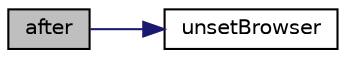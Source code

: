 digraph "after"
{
  edge [fontname="Helvetica",fontsize="10",labelfontname="Helvetica",labelfontsize="10"];
  node [fontname="Helvetica",fontsize="10",shape=record];
  rankdir="LR";
  Node1 [label="after",height=0.2,width=0.4,color="black", fillcolor="grey75", style="filled" fontcolor="black"];
  Node1 -> Node2 [color="midnightblue",fontsize="10",style="solid",fontname="Helvetica"];
  Node2 [label="unsetBrowser",height=0.2,width=0.4,color="black", fillcolor="white", style="filled",URL="$class_web_test_case.html#a1a4e42d33621597a94e85596f4f1f3cf"];
}
